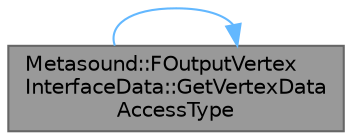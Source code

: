 digraph "Metasound::FOutputVertexInterfaceData::GetVertexDataAccessType"
{
 // INTERACTIVE_SVG=YES
 // LATEX_PDF_SIZE
  bgcolor="transparent";
  edge [fontname=Helvetica,fontsize=10,labelfontname=Helvetica,labelfontsize=10];
  node [fontname=Helvetica,fontsize=10,shape=box,height=0.2,width=0.4];
  rankdir="LR";
  Node1 [id="Node000001",label="Metasound::FOutputVertex\lInterfaceData::GetVertexData\lAccessType",height=0.2,width=0.4,color="gray40", fillcolor="grey60", style="filled", fontcolor="black",tooltip="Returns the access type of a bound vertex."];
  Node1 -> Node1 [id="edge1_Node000001_Node000001",color="steelblue1",style="solid",tooltip=" "];
}
